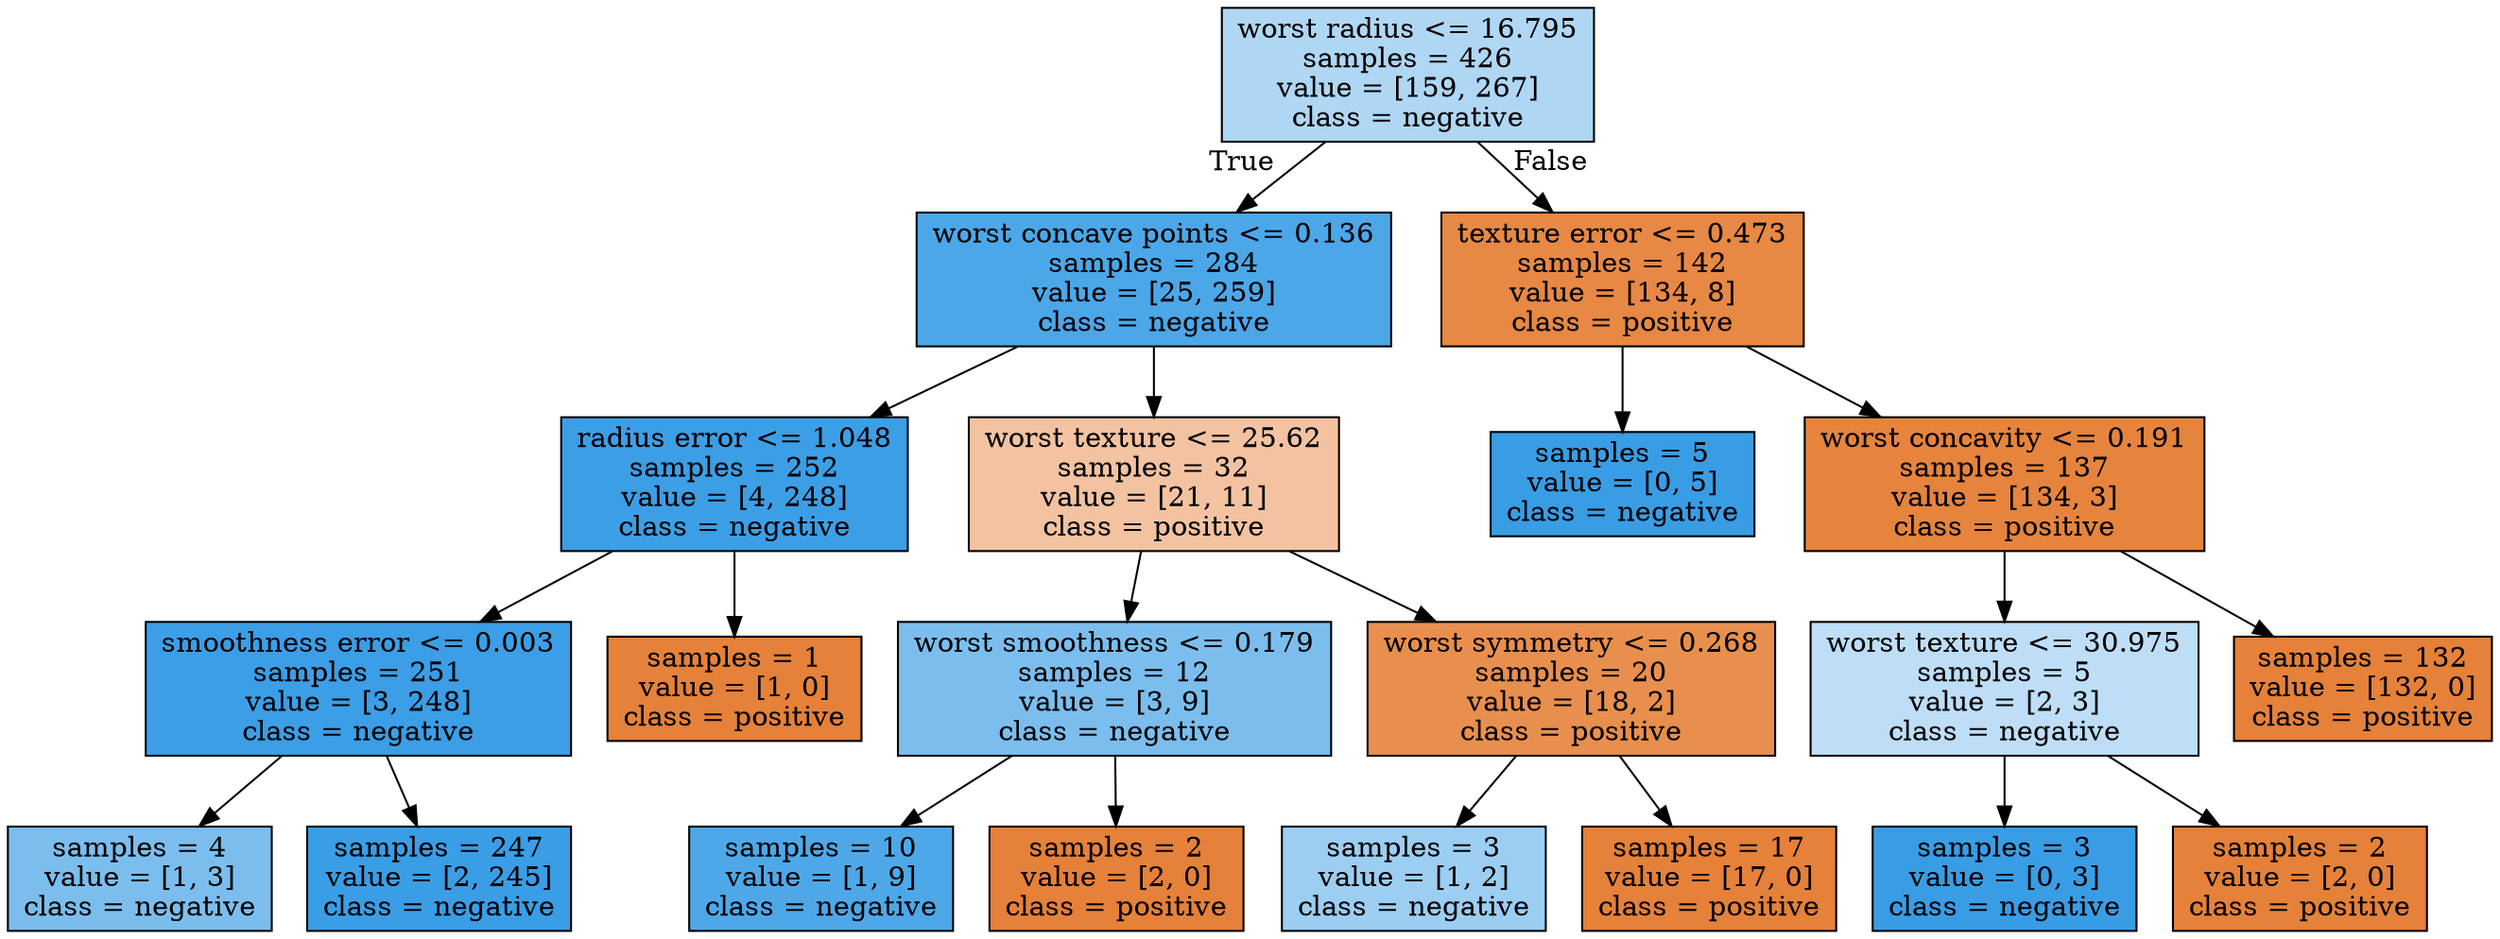 digraph Tree {
node [shape=box, style="filled", color="black"] ;
0 [label="worst radius <= 16.795\nsamples = 426\nvalue = [159, 267]\nclass = negative", fillcolor="#399de567"] ;
1 [label="worst concave points <= 0.136\nsamples = 284\nvalue = [25, 259]\nclass = negative", fillcolor="#399de5e6"] ;
0 -> 1 [labeldistance=2.5, labelangle=45, headlabel="True"] ;
2 [label="radius error <= 1.048\nsamples = 252\nvalue = [4, 248]\nclass = negative", fillcolor="#399de5fb"] ;
1 -> 2 ;
3 [label="smoothness error <= 0.003\nsamples = 251\nvalue = [3, 248]\nclass = negative", fillcolor="#399de5fc"] ;
2 -> 3 ;
4 [label="samples = 4\nvalue = [1, 3]\nclass = negative", fillcolor="#399de5aa"] ;
3 -> 4 ;
5 [label="samples = 247\nvalue = [2, 245]\nclass = negative", fillcolor="#399de5fd"] ;
3 -> 5 ;
6 [label="samples = 1\nvalue = [1, 0]\nclass = positive", fillcolor="#e58139ff"] ;
2 -> 6 ;
7 [label="worst texture <= 25.62\nsamples = 32\nvalue = [21, 11]\nclass = positive", fillcolor="#e5813979"] ;
1 -> 7 ;
8 [label="worst smoothness <= 0.179\nsamples = 12\nvalue = [3, 9]\nclass = negative", fillcolor="#399de5aa"] ;
7 -> 8 ;
9 [label="samples = 10\nvalue = [1, 9]\nclass = negative", fillcolor="#399de5e3"] ;
8 -> 9 ;
10 [label="samples = 2\nvalue = [2, 0]\nclass = positive", fillcolor="#e58139ff"] ;
8 -> 10 ;
11 [label="worst symmetry <= 0.268\nsamples = 20\nvalue = [18, 2]\nclass = positive", fillcolor="#e58139e3"] ;
7 -> 11 ;
12 [label="samples = 3\nvalue = [1, 2]\nclass = negative", fillcolor="#399de57f"] ;
11 -> 12 ;
13 [label="samples = 17\nvalue = [17, 0]\nclass = positive", fillcolor="#e58139ff"] ;
11 -> 13 ;
14 [label="texture error <= 0.473\nsamples = 142\nvalue = [134, 8]\nclass = positive", fillcolor="#e58139f0"] ;
0 -> 14 [labeldistance=2.5, labelangle=-45, headlabel="False"] ;
15 [label="samples = 5\nvalue = [0, 5]\nclass = negative", fillcolor="#399de5ff"] ;
14 -> 15 ;
16 [label="worst concavity <= 0.191\nsamples = 137\nvalue = [134, 3]\nclass = positive", fillcolor="#e58139f9"] ;
14 -> 16 ;
17 [label="worst texture <= 30.975\nsamples = 5\nvalue = [2, 3]\nclass = negative", fillcolor="#399de555"] ;
16 -> 17 ;
18 [label="samples = 3\nvalue = [0, 3]\nclass = negative", fillcolor="#399de5ff"] ;
17 -> 18 ;
19 [label="samples = 2\nvalue = [2, 0]\nclass = positive", fillcolor="#e58139ff"] ;
17 -> 19 ;
20 [label="samples = 132\nvalue = [132, 0]\nclass = positive", fillcolor="#e58139ff"] ;
16 -> 20 ;
}